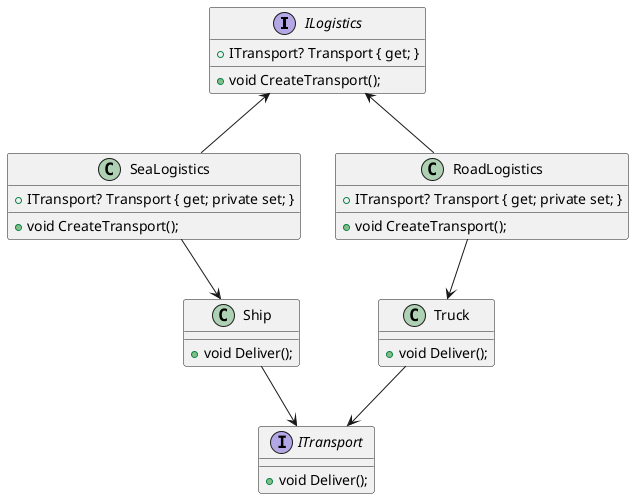 ﻿@startuml

interface ILogistics
{
    + void CreateTransport();
    + ITransport? Transport { get; }
}

class SeaLogistics
{
    + ITransport? Transport { get; private set; }
    + void CreateTransport();
}

ILogistics <-down-SeaLogistics 

class RoadLogistics
{
    + ITransport? Transport { get; private set; }
    + void CreateTransport();
}

RoadLogistics -up-> ILogistics

interface ITransport
{
    + void Deliver();
}

class Ship 
{
    + void Deliver();
}

Ship -down-> ITransport

class Truck 
{
    + void Deliver();
}

Truck -down-> ITransport

Truck<-up- RoadLogistics

Ship<-up- SeaLogistics

@enduml